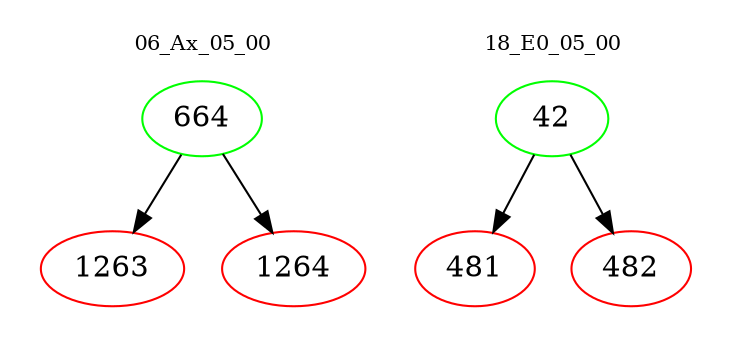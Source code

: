 digraph{
subgraph cluster_0 {
color = white
label = "06_Ax_05_00";
fontsize=10;
T0_664 [label="664", color="green"]
T0_664 -> T0_1263 [color="black"]
T0_1263 [label="1263", color="red"]
T0_664 -> T0_1264 [color="black"]
T0_1264 [label="1264", color="red"]
}
subgraph cluster_1 {
color = white
label = "18_E0_05_00";
fontsize=10;
T1_42 [label="42", color="green"]
T1_42 -> T1_481 [color="black"]
T1_481 [label="481", color="red"]
T1_42 -> T1_482 [color="black"]
T1_482 [label="482", color="red"]
}
}
